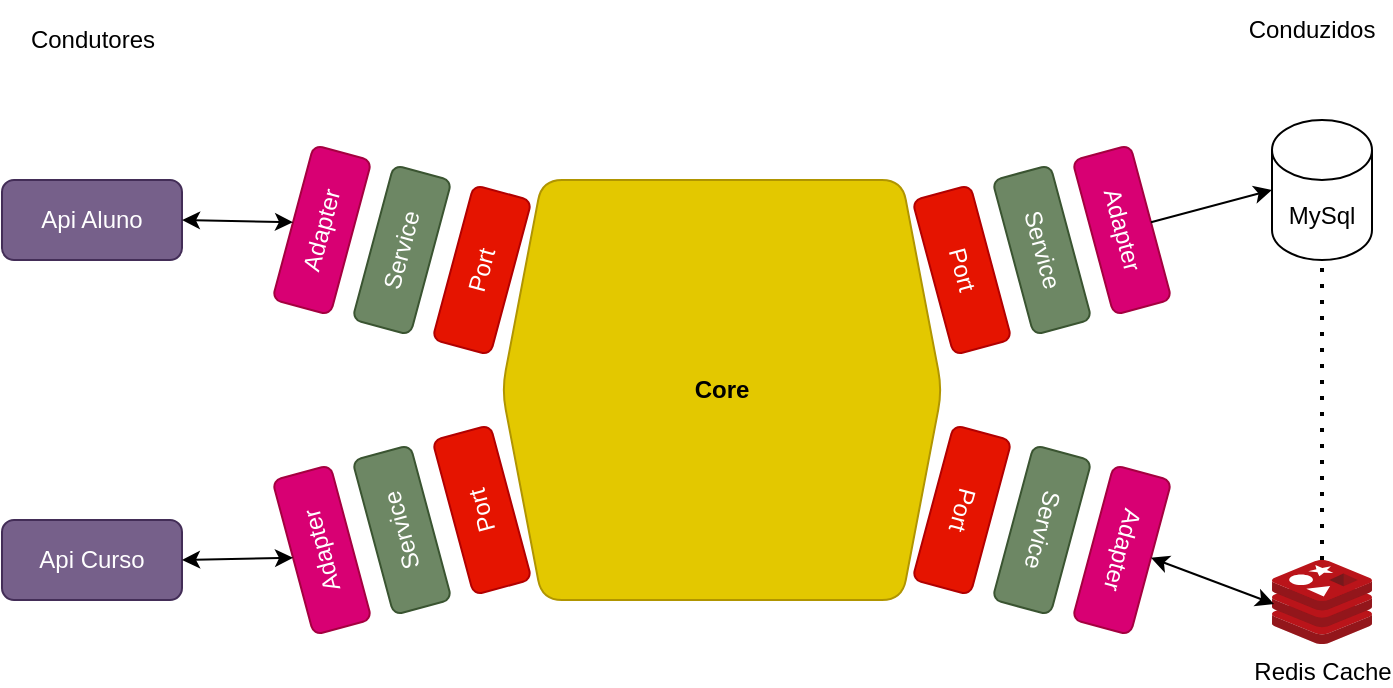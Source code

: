 <mxfile version="24.0.4" type="device">
  <diagram name="Página-1" id="Dwy80_beX6YFopBO-R_K">
    <mxGraphModel dx="1434" dy="844" grid="1" gridSize="10" guides="1" tooltips="1" connect="1" arrows="1" fold="1" page="1" pageScale="1" pageWidth="827" pageHeight="1169" math="0" shadow="0">
      <root>
        <mxCell id="0" />
        <mxCell id="1" parent="0" />
        <mxCell id="QkFPtH7XvawhsNr5gOJV-2" value="Core" style="shape=hexagon;perimeter=hexagonPerimeter2;whiteSpace=wrap;html=1;fixedSize=1;fillColor=#e3c800;fontColor=#000000;strokeColor=#B09500;gradientColor=none;rounded=1;shadow=0;textShadow=0;fontStyle=1" parent="1" vertex="1">
          <mxGeometry x="310" y="350" width="220" height="210" as="geometry" />
        </mxCell>
        <mxCell id="QkFPtH7XvawhsNr5gOJV-9" value="Adapter" style="rounded=1;whiteSpace=wrap;html=1;fillColor=#d80073;rotation=-75;fontColor=#ffffff;strokeColor=#A50040;" parent="1" vertex="1">
          <mxGeometry x="180" y="360" width="80" height="30" as="geometry" />
        </mxCell>
        <mxCell id="QkFPtH7XvawhsNr5gOJV-10" value="Service" style="rounded=1;whiteSpace=wrap;html=1;fillColor=#6d8764;rotation=-75;fontColor=#ffffff;strokeColor=#3A5431;" parent="1" vertex="1">
          <mxGeometry x="220" y="370" width="80" height="30" as="geometry" />
        </mxCell>
        <mxCell id="QkFPtH7XvawhsNr5gOJV-11" value="Api Aluno" style="rounded=1;whiteSpace=wrap;html=1;fillColor=#76608a;fontColor=#ffffff;strokeColor=#432D57;" parent="1" vertex="1">
          <mxGeometry x="60" y="350" width="90" height="40" as="geometry" />
        </mxCell>
        <mxCell id="QkFPtH7XvawhsNr5gOJV-12" value="" style="endArrow=classic;startArrow=classic;html=1;rounded=0;exitX=1;exitY=0.5;exitDx=0;exitDy=0;entryX=0.5;entryY=0;entryDx=0;entryDy=0;" parent="1" source="QkFPtH7XvawhsNr5gOJV-11" target="QkFPtH7XvawhsNr5gOJV-9" edge="1">
          <mxGeometry width="50" height="50" relative="1" as="geometry">
            <mxPoint x="300" y="400" as="sourcePoint" />
            <mxPoint x="350" y="350" as="targetPoint" />
          </mxGeometry>
        </mxCell>
        <mxCell id="QkFPtH7XvawhsNr5gOJV-16" value="Service" style="rounded=1;whiteSpace=wrap;html=1;fillColor=#6d8764;rotation=-105;fontColor=#ffffff;strokeColor=#3A5431;" parent="1" vertex="1">
          <mxGeometry x="220" y="510" width="80" height="30" as="geometry" />
        </mxCell>
        <mxCell id="QkFPtH7XvawhsNr5gOJV-17" value="Adapter" style="rounded=1;whiteSpace=wrap;html=1;fillColor=#d80073;rotation=-105;fontColor=#ffffff;strokeColor=#A50040;" parent="1" vertex="1">
          <mxGeometry x="180" y="520" width="80" height="30" as="geometry" />
        </mxCell>
        <mxCell id="QkFPtH7XvawhsNr5gOJV-19" value="Api Curso" style="rounded=1;whiteSpace=wrap;html=1;fillColor=#76608a;fontColor=#ffffff;strokeColor=#432D57;" parent="1" vertex="1">
          <mxGeometry x="60" y="520" width="90" height="40" as="geometry" />
        </mxCell>
        <mxCell id="QkFPtH7XvawhsNr5gOJV-20" value="" style="endArrow=classic;startArrow=classic;html=1;rounded=0;exitX=1;exitY=0.5;exitDx=0;exitDy=0;entryX=0.5;entryY=0;entryDx=0;entryDy=0;" parent="1" source="QkFPtH7XvawhsNr5gOJV-19" target="QkFPtH7XvawhsNr5gOJV-17" edge="1">
          <mxGeometry width="50" height="50" relative="1" as="geometry">
            <mxPoint x="270" y="400" as="sourcePoint" />
            <mxPoint x="320" y="350" as="targetPoint" />
          </mxGeometry>
        </mxCell>
        <mxCell id="QkFPtH7XvawhsNr5gOJV-21" value="Port" style="rounded=1;whiteSpace=wrap;html=1;fillColor=#e51400;rotation=-75;fontColor=#ffffff;strokeColor=#B20000;fontStyle=0" parent="1" vertex="1">
          <mxGeometry x="260" y="380" width="80" height="30" as="geometry" />
        </mxCell>
        <mxCell id="QkFPtH7XvawhsNr5gOJV-22" value="Port" style="rounded=1;whiteSpace=wrap;html=1;fillColor=#e51400;rotation=-105;fontColor=#ffffff;strokeColor=#B20000;" parent="1" vertex="1">
          <mxGeometry x="260" y="500" width="80" height="30" as="geometry" />
        </mxCell>
        <mxCell id="QkFPtH7XvawhsNr5gOJV-23" value="Port" style="rounded=1;whiteSpace=wrap;html=1;fillColor=#e51400;rotation=75;fontColor=#ffffff;strokeColor=#B20000;" parent="1" vertex="1">
          <mxGeometry x="500" y="380" width="80" height="30" as="geometry" />
        </mxCell>
        <mxCell id="QkFPtH7XvawhsNr5gOJV-24" value="Service" style="rounded=1;whiteSpace=wrap;html=1;fillColor=#6d8764;rotation=75;fontColor=#ffffff;strokeColor=#3A5431;" parent="1" vertex="1">
          <mxGeometry x="540" y="370" width="80" height="30" as="geometry" />
        </mxCell>
        <mxCell id="QkFPtH7XvawhsNr5gOJV-25" value="Adapter" style="rounded=1;whiteSpace=wrap;html=1;fillColor=#d80073;rotation=75;fontColor=#ffffff;strokeColor=#A50040;" parent="1" vertex="1">
          <mxGeometry x="580" y="360" width="80" height="30" as="geometry" />
        </mxCell>
        <mxCell id="QkFPtH7XvawhsNr5gOJV-26" value="MySql" style="shape=cylinder3;whiteSpace=wrap;html=1;boundedLbl=1;backgroundOutline=1;size=15;" parent="1" vertex="1">
          <mxGeometry x="695" y="320" width="50" height="70" as="geometry" />
        </mxCell>
        <mxCell id="QkFPtH7XvawhsNr5gOJV-29" value="Redis Cache" style="image;sketch=0;aspect=fixed;html=1;points=[];align=center;fontSize=12;image=img/lib/mscae/Cache_Redis_Product.svg;" parent="1" vertex="1">
          <mxGeometry x="695" y="540" width="50" height="42" as="geometry" />
        </mxCell>
        <mxCell id="QkFPtH7XvawhsNr5gOJV-30" value="" style="endArrow=none;dashed=1;html=1;dashPattern=1 3;strokeWidth=2;rounded=0;entryX=0.5;entryY=1;entryDx=0;entryDy=0;entryPerimeter=0;" parent="1" source="QkFPtH7XvawhsNr5gOJV-29" target="QkFPtH7XvawhsNr5gOJV-26" edge="1">
          <mxGeometry width="50" height="50" relative="1" as="geometry">
            <mxPoint x="350" y="480" as="sourcePoint" />
            <mxPoint x="400" y="430" as="targetPoint" />
          </mxGeometry>
        </mxCell>
        <mxCell id="QkFPtH7XvawhsNr5gOJV-33" value="Condutores" style="text;html=1;align=center;verticalAlign=middle;whiteSpace=wrap;rounded=0;" parent="1" vertex="1">
          <mxGeometry x="67.5" y="260" width="75" height="40" as="geometry" />
        </mxCell>
        <mxCell id="QkFPtH7XvawhsNr5gOJV-34" value="Conduzidos" style="text;html=1;align=center;verticalAlign=middle;whiteSpace=wrap;rounded=0;" parent="1" vertex="1">
          <mxGeometry x="685" y="260" width="60" height="30" as="geometry" />
        </mxCell>
        <mxCell id="QkFPtH7XvawhsNr5gOJV-40" value="Port" style="rounded=1;whiteSpace=wrap;html=1;fillColor=#e51400;rotation=105;fontColor=#ffffff;strokeColor=#B20000;" parent="1" vertex="1">
          <mxGeometry x="500" y="500" width="80" height="30" as="geometry" />
        </mxCell>
        <mxCell id="QkFPtH7XvawhsNr5gOJV-41" value="Service" style="rounded=1;whiteSpace=wrap;html=1;fillColor=#6d8764;rotation=105;fontColor=#ffffff;strokeColor=#3A5431;" parent="1" vertex="1">
          <mxGeometry x="540" y="510" width="80" height="30" as="geometry" />
        </mxCell>
        <mxCell id="QkFPtH7XvawhsNr5gOJV-43" value="Adapter" style="rounded=1;whiteSpace=wrap;html=1;fillColor=#d80073;rotation=105;fontColor=#ffffff;strokeColor=#A50040;" parent="1" vertex="1">
          <mxGeometry x="580" y="520" width="80" height="30" as="geometry" />
        </mxCell>
        <mxCell id="QkFPtH7XvawhsNr5gOJV-44" value="" style="endArrow=classic;startArrow=classic;html=1;rounded=0;exitX=0.5;exitY=0;exitDx=0;exitDy=0;entryX=0.02;entryY=0.524;entryDx=0;entryDy=0;entryPerimeter=0;" parent="1" source="QkFPtH7XvawhsNr5gOJV-43" target="QkFPtH7XvawhsNr5gOJV-29" edge="1">
          <mxGeometry width="50" height="50" relative="1" as="geometry">
            <mxPoint x="630" y="561" as="sourcePoint" />
            <mxPoint x="690" y="570" as="targetPoint" />
          </mxGeometry>
        </mxCell>
        <mxCell id="QkFPtH7XvawhsNr5gOJV-45" value="" style="endArrow=classic;html=1;rounded=0;entryX=0;entryY=0.5;entryDx=0;entryDy=0;entryPerimeter=0;exitX=0.5;exitY=0;exitDx=0;exitDy=0;" parent="1" source="QkFPtH7XvawhsNr5gOJV-25" target="QkFPtH7XvawhsNr5gOJV-26" edge="1">
          <mxGeometry width="50" height="50" relative="1" as="geometry">
            <mxPoint x="410" y="560" as="sourcePoint" />
            <mxPoint x="460" y="510" as="targetPoint" />
          </mxGeometry>
        </mxCell>
      </root>
    </mxGraphModel>
  </diagram>
</mxfile>
